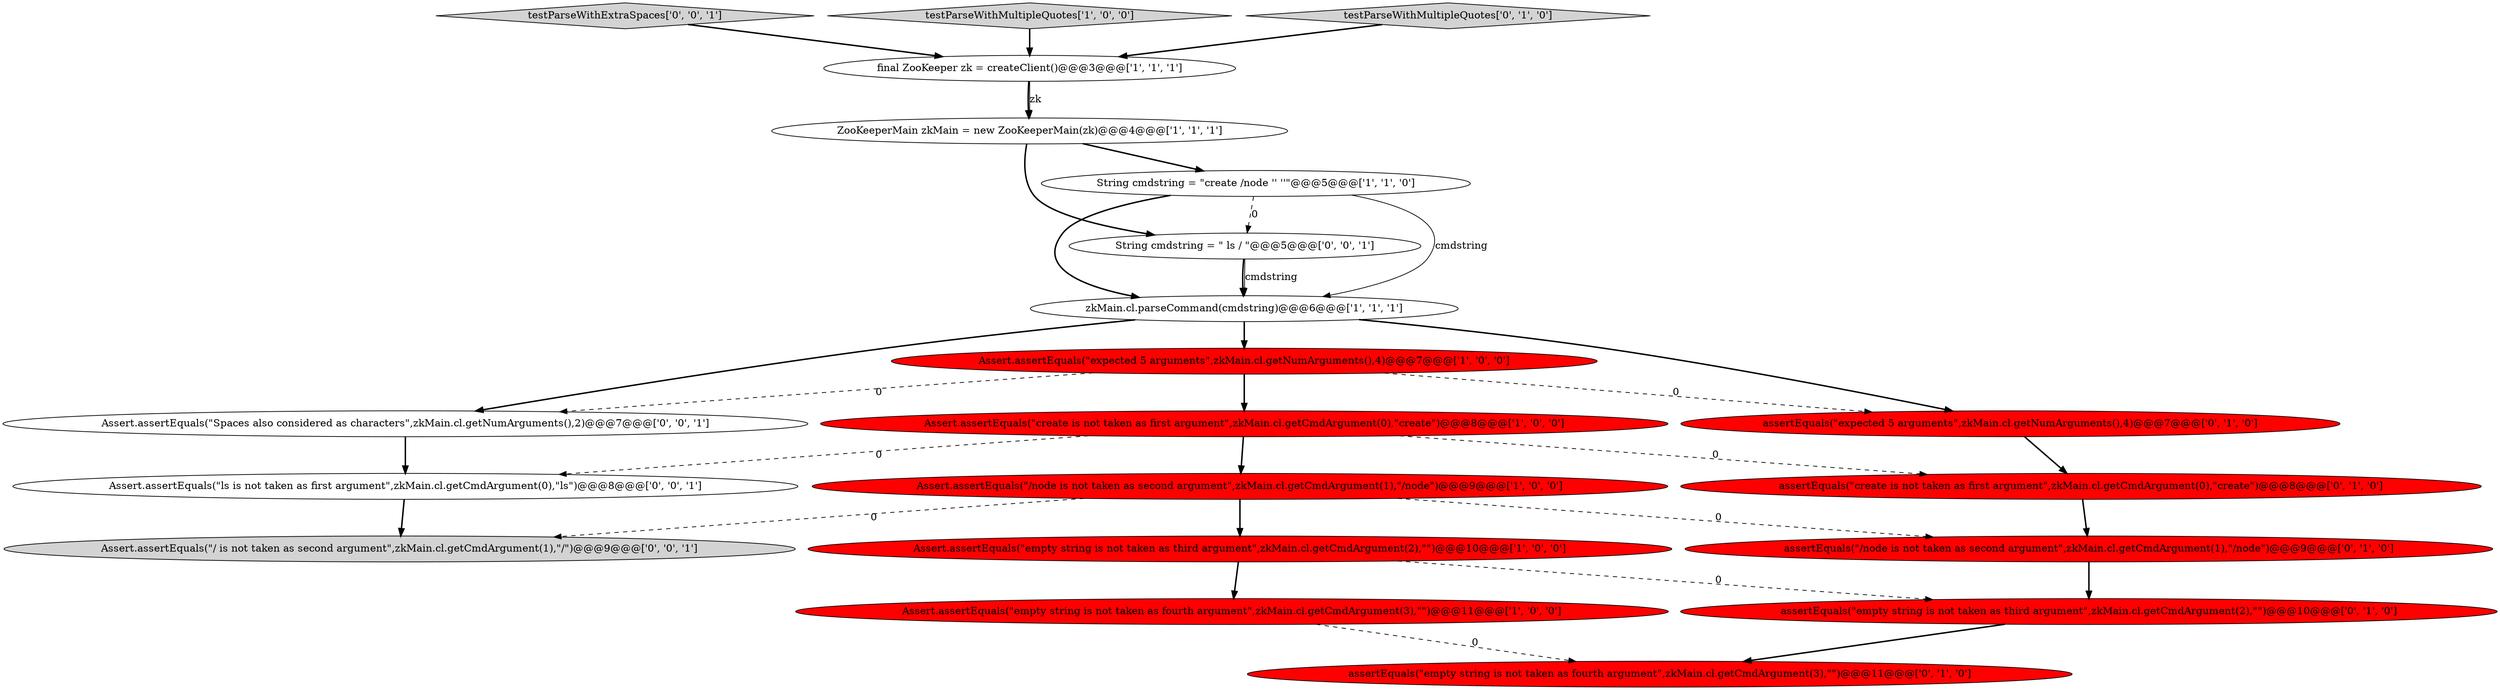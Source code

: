 digraph {
13 [style = filled, label = "assertEquals(\"expected 5 arguments\",zkMain.cl.getNumArguments(),4)@@@7@@@['0', '1', '0']", fillcolor = red, shape = ellipse image = "AAA1AAABBB2BBB"];
19 [style = filled, label = "Assert.assertEquals(\"ls is not taken as first argument\",zkMain.cl.getCmdArgument(0),\"ls\")@@@8@@@['0', '0', '1']", fillcolor = white, shape = ellipse image = "AAA0AAABBB3BBB"];
14 [style = filled, label = "assertEquals(\"create is not taken as first argument\",zkMain.cl.getCmdArgument(0),\"create\")@@@8@@@['0', '1', '0']", fillcolor = red, shape = ellipse image = "AAA1AAABBB2BBB"];
20 [style = filled, label = "testParseWithExtraSpaces['0', '0', '1']", fillcolor = lightgray, shape = diamond image = "AAA0AAABBB3BBB"];
6 [style = filled, label = "Assert.assertEquals(\"expected 5 arguments\",zkMain.cl.getNumArguments(),4)@@@7@@@['1', '0', '0']", fillcolor = red, shape = ellipse image = "AAA1AAABBB1BBB"];
17 [style = filled, label = "Assert.assertEquals(\"Spaces also considered as characters\",zkMain.cl.getNumArguments(),2)@@@7@@@['0', '0', '1']", fillcolor = white, shape = ellipse image = "AAA0AAABBB3BBB"];
7 [style = filled, label = "Assert.assertEquals(\"empty string is not taken as fourth argument\",zkMain.cl.getCmdArgument(3),\"\")@@@11@@@['1', '0', '0']", fillcolor = red, shape = ellipse image = "AAA1AAABBB1BBB"];
9 [style = filled, label = "testParseWithMultipleQuotes['1', '0', '0']", fillcolor = lightgray, shape = diamond image = "AAA0AAABBB1BBB"];
0 [style = filled, label = "Assert.assertEquals(\"create is not taken as first argument\",zkMain.cl.getCmdArgument(0),\"create\")@@@8@@@['1', '0', '0']", fillcolor = red, shape = ellipse image = "AAA1AAABBB1BBB"];
2 [style = filled, label = "Assert.assertEquals(\"/node is not taken as second argument\",zkMain.cl.getCmdArgument(1),\"/node\")@@@9@@@['1', '0', '0']", fillcolor = red, shape = ellipse image = "AAA1AAABBB1BBB"];
3 [style = filled, label = "Assert.assertEquals(\"empty string is not taken as third argument\",zkMain.cl.getCmdArgument(2),\"\")@@@10@@@['1', '0', '0']", fillcolor = red, shape = ellipse image = "AAA1AAABBB1BBB"];
11 [style = filled, label = "assertEquals(\"empty string is not taken as third argument\",zkMain.cl.getCmdArgument(2),\"\")@@@10@@@['0', '1', '0']", fillcolor = red, shape = ellipse image = "AAA1AAABBB2BBB"];
12 [style = filled, label = "testParseWithMultipleQuotes['0', '1', '0']", fillcolor = lightgray, shape = diamond image = "AAA0AAABBB2BBB"];
16 [style = filled, label = "String cmdstring = \" ls / \"@@@5@@@['0', '0', '1']", fillcolor = white, shape = ellipse image = "AAA0AAABBB3BBB"];
4 [style = filled, label = "ZooKeeperMain zkMain = new ZooKeeperMain(zk)@@@4@@@['1', '1', '1']", fillcolor = white, shape = ellipse image = "AAA0AAABBB1BBB"];
1 [style = filled, label = "final ZooKeeper zk = createClient()@@@3@@@['1', '1', '1']", fillcolor = white, shape = ellipse image = "AAA0AAABBB1BBB"];
10 [style = filled, label = "assertEquals(\"empty string is not taken as fourth argument\",zkMain.cl.getCmdArgument(3),\"\")@@@11@@@['0', '1', '0']", fillcolor = red, shape = ellipse image = "AAA1AAABBB2BBB"];
18 [style = filled, label = "Assert.assertEquals(\"/ is not taken as second argument\",zkMain.cl.getCmdArgument(1),\"/\")@@@9@@@['0', '0', '1']", fillcolor = lightgray, shape = ellipse image = "AAA0AAABBB3BBB"];
8 [style = filled, label = "String cmdstring = \"create /node '' ''\"@@@5@@@['1', '1', '0']", fillcolor = white, shape = ellipse image = "AAA0AAABBB1BBB"];
15 [style = filled, label = "assertEquals(\"/node is not taken as second argument\",zkMain.cl.getCmdArgument(1),\"/node\")@@@9@@@['0', '1', '0']", fillcolor = red, shape = ellipse image = "AAA1AAABBB2BBB"];
5 [style = filled, label = "zkMain.cl.parseCommand(cmdstring)@@@6@@@['1', '1', '1']", fillcolor = white, shape = ellipse image = "AAA0AAABBB1BBB"];
1->4 [style = bold, label=""];
8->16 [style = dashed, label="0"];
19->18 [style = bold, label=""];
8->5 [style = solid, label="cmdstring"];
0->19 [style = dashed, label="0"];
2->3 [style = bold, label=""];
0->2 [style = bold, label=""];
16->5 [style = solid, label="cmdstring"];
6->17 [style = dashed, label="0"];
6->0 [style = bold, label=""];
20->1 [style = bold, label=""];
12->1 [style = bold, label=""];
5->17 [style = bold, label=""];
17->19 [style = bold, label=""];
2->15 [style = dashed, label="0"];
0->14 [style = dashed, label="0"];
6->13 [style = dashed, label="0"];
5->6 [style = bold, label=""];
8->5 [style = bold, label=""];
15->11 [style = bold, label=""];
3->7 [style = bold, label=""];
11->10 [style = bold, label=""];
5->13 [style = bold, label=""];
2->18 [style = dashed, label="0"];
16->5 [style = bold, label=""];
4->8 [style = bold, label=""];
7->10 [style = dashed, label="0"];
14->15 [style = bold, label=""];
3->11 [style = dashed, label="0"];
9->1 [style = bold, label=""];
13->14 [style = bold, label=""];
4->16 [style = bold, label=""];
1->4 [style = solid, label="zk"];
}
